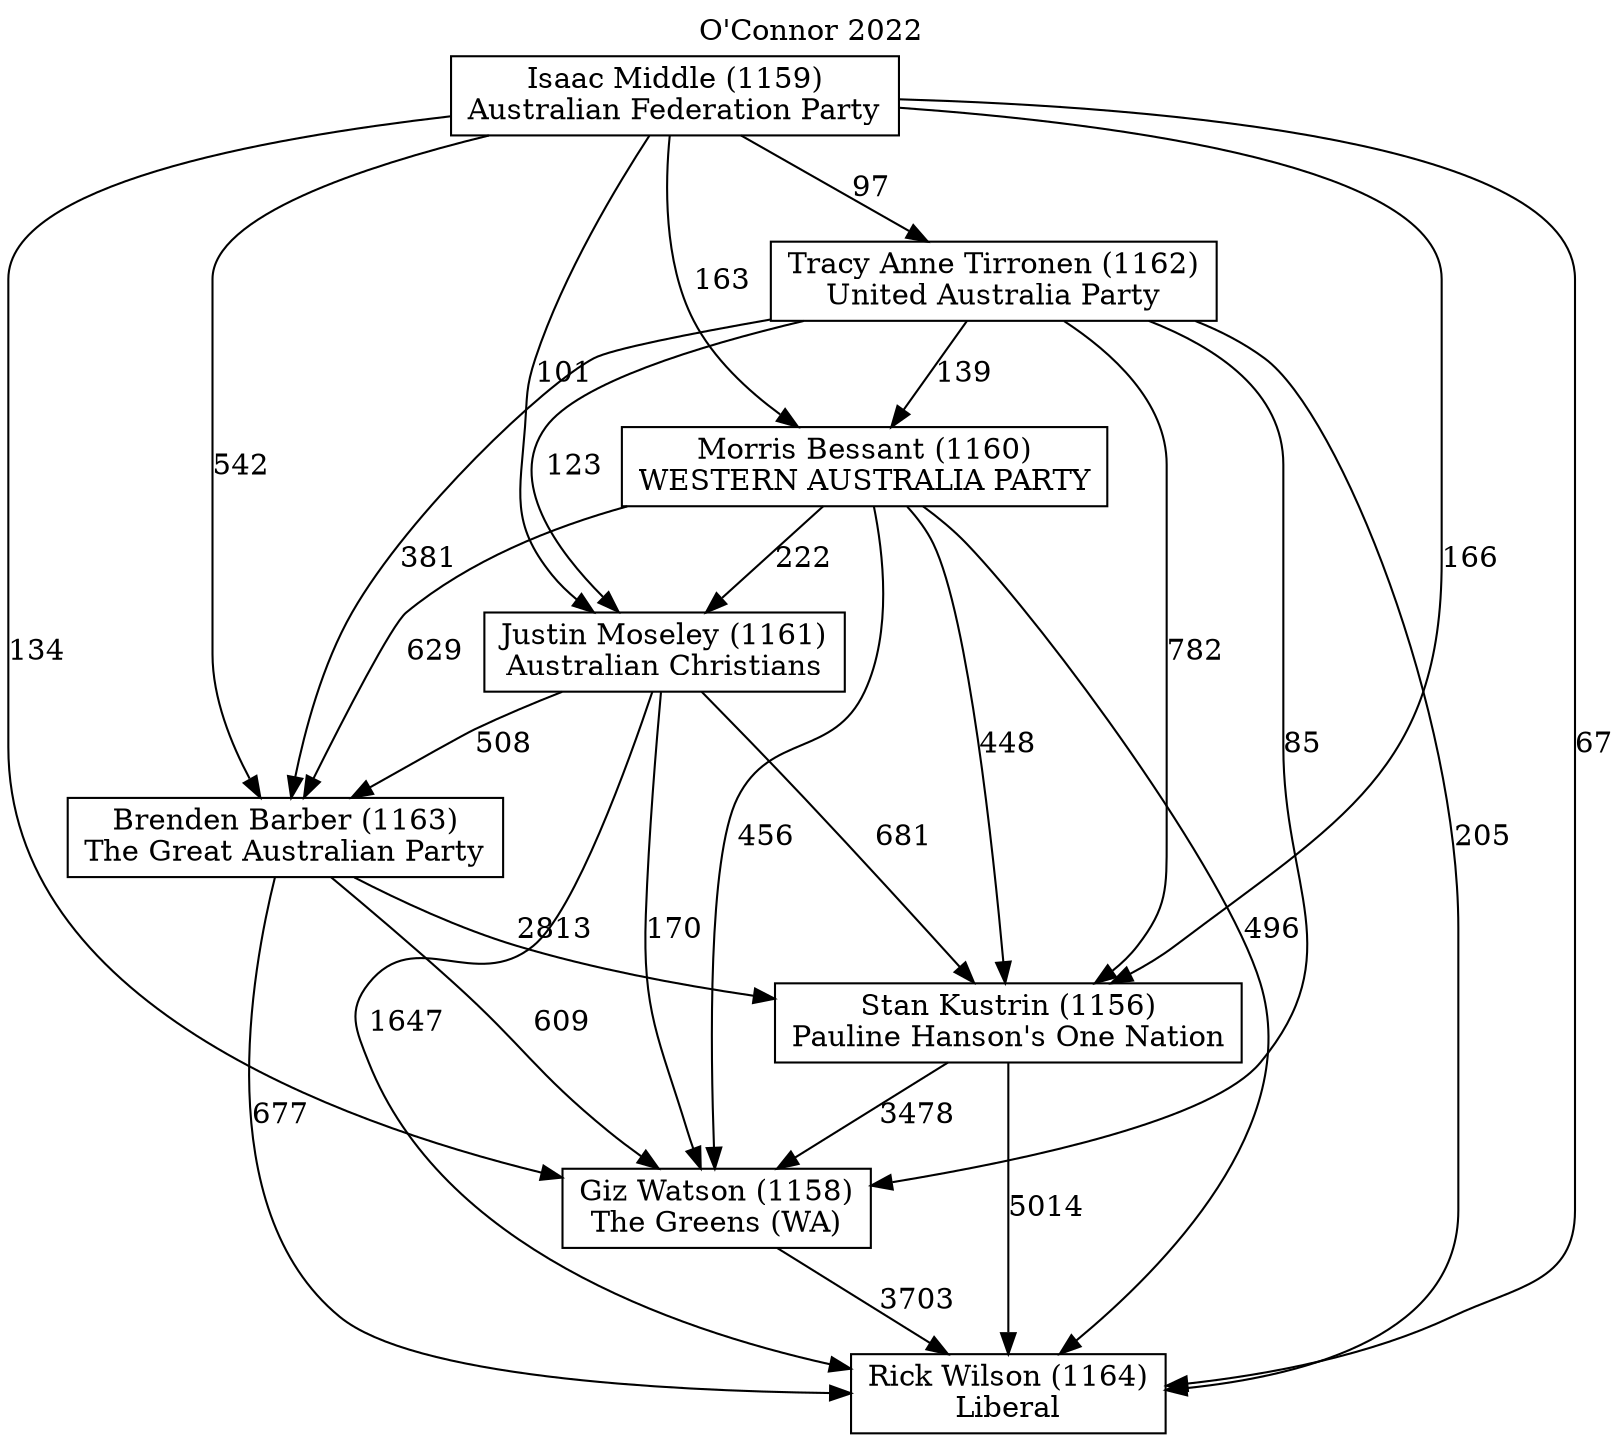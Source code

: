 // House preference flow
digraph "Rick Wilson (1164)_O'Connor_2022" {
	graph [label="O'Connor 2022" labelloc=t mclimit=10]
	node [shape=box]
	"Rick Wilson (1164)" [label="Rick Wilson (1164)
Liberal"]
	"Giz Watson (1158)" [label="Giz Watson (1158)
The Greens (WA)"]
	"Stan Kustrin (1156)" [label="Stan Kustrin (1156)
Pauline Hanson's One Nation"]
	"Brenden Barber (1163)" [label="Brenden Barber (1163)
The Great Australian Party"]
	"Justin Moseley (1161)" [label="Justin Moseley (1161)
Australian Christians"]
	"Morris Bessant (1160)" [label="Morris Bessant (1160)
WESTERN AUSTRALIA PARTY"]
	"Tracy Anne Tirronen (1162)" [label="Tracy Anne Tirronen (1162)
United Australia Party"]
	"Isaac Middle (1159)" [label="Isaac Middle (1159)
Australian Federation Party"]
	"Giz Watson (1158)" -> "Rick Wilson (1164)" [label=3703]
	"Stan Kustrin (1156)" -> "Giz Watson (1158)" [label=3478]
	"Brenden Barber (1163)" -> "Stan Kustrin (1156)" [label=2813]
	"Justin Moseley (1161)" -> "Brenden Barber (1163)" [label=508]
	"Morris Bessant (1160)" -> "Justin Moseley (1161)" [label=222]
	"Tracy Anne Tirronen (1162)" -> "Morris Bessant (1160)" [label=139]
	"Isaac Middle (1159)" -> "Tracy Anne Tirronen (1162)" [label=97]
	"Stan Kustrin (1156)" -> "Rick Wilson (1164)" [label=5014]
	"Brenden Barber (1163)" -> "Rick Wilson (1164)" [label=677]
	"Justin Moseley (1161)" -> "Rick Wilson (1164)" [label=1647]
	"Morris Bessant (1160)" -> "Rick Wilson (1164)" [label=496]
	"Tracy Anne Tirronen (1162)" -> "Rick Wilson (1164)" [label=205]
	"Isaac Middle (1159)" -> "Rick Wilson (1164)" [label=67]
	"Isaac Middle (1159)" -> "Morris Bessant (1160)" [label=163]
	"Tracy Anne Tirronen (1162)" -> "Justin Moseley (1161)" [label=123]
	"Isaac Middle (1159)" -> "Justin Moseley (1161)" [label=101]
	"Morris Bessant (1160)" -> "Brenden Barber (1163)" [label=629]
	"Tracy Anne Tirronen (1162)" -> "Brenden Barber (1163)" [label=381]
	"Isaac Middle (1159)" -> "Brenden Barber (1163)" [label=542]
	"Justin Moseley (1161)" -> "Stan Kustrin (1156)" [label=681]
	"Morris Bessant (1160)" -> "Stan Kustrin (1156)" [label=448]
	"Tracy Anne Tirronen (1162)" -> "Stan Kustrin (1156)" [label=782]
	"Isaac Middle (1159)" -> "Stan Kustrin (1156)" [label=166]
	"Brenden Barber (1163)" -> "Giz Watson (1158)" [label=609]
	"Justin Moseley (1161)" -> "Giz Watson (1158)" [label=170]
	"Morris Bessant (1160)" -> "Giz Watson (1158)" [label=456]
	"Tracy Anne Tirronen (1162)" -> "Giz Watson (1158)" [label=85]
	"Isaac Middle (1159)" -> "Giz Watson (1158)" [label=134]
}
